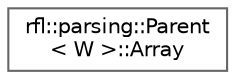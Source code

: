 digraph "类继承关系图"
{
 // LATEX_PDF_SIZE
  bgcolor="transparent";
  edge [fontname=Helvetica,fontsize=10,labelfontname=Helvetica,labelfontsize=10];
  node [fontname=Helvetica,fontsize=10,shape=box,height=0.2,width=0.4];
  rankdir="LR";
  Node0 [id="Node000000",label="rfl::parsing::Parent\l\< W \>::Array",height=0.2,width=0.4,color="grey40", fillcolor="white", style="filled",URL="$structrfl_1_1parsing_1_1_parent_1_1_array.html",tooltip=" "];
}
